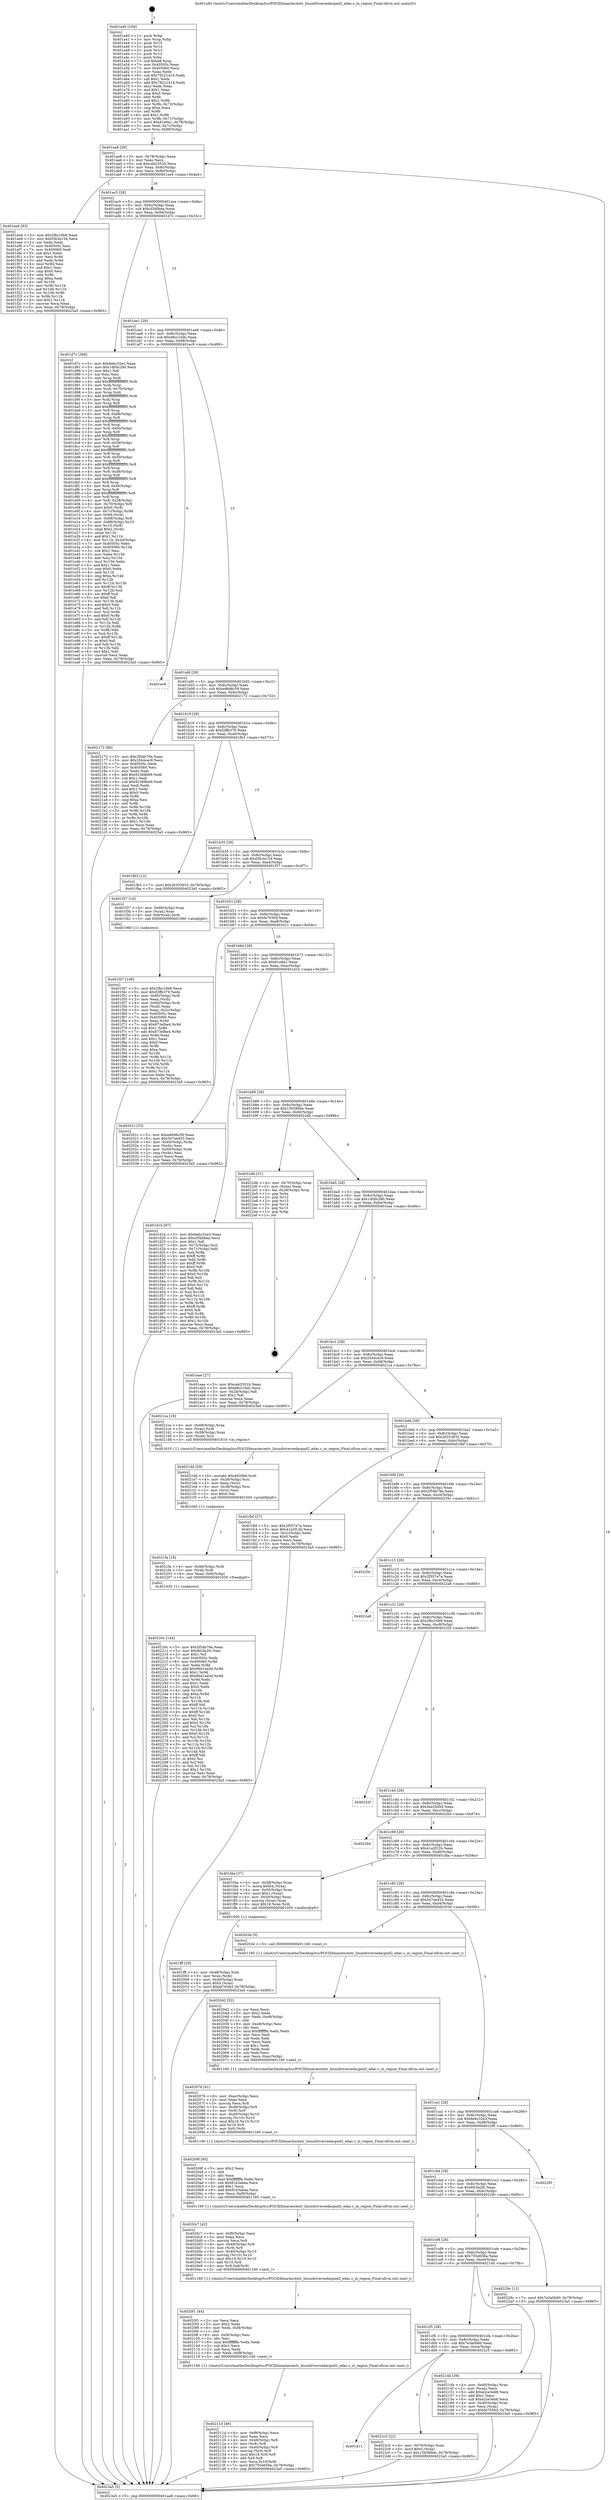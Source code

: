 digraph "0x401a40" {
  label = "0x401a40 (/mnt/c/Users/mathe/Desktop/tcc/POCII/binaries/extr_linuxdriversedacpnd2_edac.c_in_region_Final-ollvm.out::main(0))"
  labelloc = "t"
  node[shape=record]

  Entry [label="",width=0.3,height=0.3,shape=circle,fillcolor=black,style=filled]
  "0x401aa8" [label="{
     0x401aa8 [29]\l
     | [instrs]\l
     &nbsp;&nbsp;0x401aa8 \<+3\>: mov -0x78(%rbp),%eax\l
     &nbsp;&nbsp;0x401aab \<+2\>: mov %eax,%ecx\l
     &nbsp;&nbsp;0x401aad \<+6\>: sub $0xceb2551b,%ecx\l
     &nbsp;&nbsp;0x401ab3 \<+6\>: mov %eax,-0x8c(%rbp)\l
     &nbsp;&nbsp;0x401ab9 \<+6\>: mov %ecx,-0x90(%rbp)\l
     &nbsp;&nbsp;0x401abf \<+6\>: je 0000000000401ee4 \<main+0x4a4\>\l
  }"]
  "0x401ee4" [label="{
     0x401ee4 [83]\l
     | [instrs]\l
     &nbsp;&nbsp;0x401ee4 \<+5\>: mov $0x2fbc16b9,%eax\l
     &nbsp;&nbsp;0x401ee9 \<+5\>: mov $0xf3b3e154,%ecx\l
     &nbsp;&nbsp;0x401eee \<+2\>: xor %edx,%edx\l
     &nbsp;&nbsp;0x401ef0 \<+7\>: mov 0x40505c,%esi\l
     &nbsp;&nbsp;0x401ef7 \<+7\>: mov 0x405060,%edi\l
     &nbsp;&nbsp;0x401efe \<+3\>: sub $0x1,%edx\l
     &nbsp;&nbsp;0x401f01 \<+3\>: mov %esi,%r8d\l
     &nbsp;&nbsp;0x401f04 \<+3\>: add %edx,%r8d\l
     &nbsp;&nbsp;0x401f07 \<+4\>: imul %r8d,%esi\l
     &nbsp;&nbsp;0x401f0b \<+3\>: and $0x1,%esi\l
     &nbsp;&nbsp;0x401f0e \<+3\>: cmp $0x0,%esi\l
     &nbsp;&nbsp;0x401f11 \<+4\>: sete %r9b\l
     &nbsp;&nbsp;0x401f15 \<+3\>: cmp $0xa,%edi\l
     &nbsp;&nbsp;0x401f18 \<+4\>: setl %r10b\l
     &nbsp;&nbsp;0x401f1c \<+3\>: mov %r9b,%r11b\l
     &nbsp;&nbsp;0x401f1f \<+3\>: and %r10b,%r11b\l
     &nbsp;&nbsp;0x401f22 \<+3\>: xor %r10b,%r9b\l
     &nbsp;&nbsp;0x401f25 \<+3\>: or %r9b,%r11b\l
     &nbsp;&nbsp;0x401f28 \<+4\>: test $0x1,%r11b\l
     &nbsp;&nbsp;0x401f2c \<+3\>: cmovne %ecx,%eax\l
     &nbsp;&nbsp;0x401f2f \<+3\>: mov %eax,-0x78(%rbp)\l
     &nbsp;&nbsp;0x401f32 \<+5\>: jmp 00000000004023a5 \<main+0x965\>\l
  }"]
  "0x401ac5" [label="{
     0x401ac5 [28]\l
     | [instrs]\l
     &nbsp;&nbsp;0x401ac5 \<+5\>: jmp 0000000000401aca \<main+0x8a\>\l
     &nbsp;&nbsp;0x401aca \<+6\>: mov -0x8c(%rbp),%eax\l
     &nbsp;&nbsp;0x401ad0 \<+5\>: sub $0xcf3d0bea,%eax\l
     &nbsp;&nbsp;0x401ad5 \<+6\>: mov %eax,-0x94(%rbp)\l
     &nbsp;&nbsp;0x401adb \<+6\>: je 0000000000401d7c \<main+0x33c\>\l
  }"]
  Exit [label="",width=0.3,height=0.3,shape=circle,fillcolor=black,style=filled,peripheries=2]
  "0x401d7c" [label="{
     0x401d7c [306]\l
     | [instrs]\l
     &nbsp;&nbsp;0x401d7c \<+5\>: mov $0x6ebc32e3,%eax\l
     &nbsp;&nbsp;0x401d81 \<+5\>: mov $0x1d00c280,%ecx\l
     &nbsp;&nbsp;0x401d86 \<+2\>: mov $0x1,%dl\l
     &nbsp;&nbsp;0x401d88 \<+2\>: xor %esi,%esi\l
     &nbsp;&nbsp;0x401d8a \<+3\>: mov %rsp,%rdi\l
     &nbsp;&nbsp;0x401d8d \<+4\>: add $0xfffffffffffffff0,%rdi\l
     &nbsp;&nbsp;0x401d91 \<+3\>: mov %rdi,%rsp\l
     &nbsp;&nbsp;0x401d94 \<+4\>: mov %rdi,-0x70(%rbp)\l
     &nbsp;&nbsp;0x401d98 \<+3\>: mov %rsp,%rdi\l
     &nbsp;&nbsp;0x401d9b \<+4\>: add $0xfffffffffffffff0,%rdi\l
     &nbsp;&nbsp;0x401d9f \<+3\>: mov %rdi,%rsp\l
     &nbsp;&nbsp;0x401da2 \<+3\>: mov %rsp,%r8\l
     &nbsp;&nbsp;0x401da5 \<+4\>: add $0xfffffffffffffff0,%r8\l
     &nbsp;&nbsp;0x401da9 \<+3\>: mov %r8,%rsp\l
     &nbsp;&nbsp;0x401dac \<+4\>: mov %r8,-0x68(%rbp)\l
     &nbsp;&nbsp;0x401db0 \<+3\>: mov %rsp,%r8\l
     &nbsp;&nbsp;0x401db3 \<+4\>: add $0xfffffffffffffff0,%r8\l
     &nbsp;&nbsp;0x401db7 \<+3\>: mov %r8,%rsp\l
     &nbsp;&nbsp;0x401dba \<+4\>: mov %r8,-0x60(%rbp)\l
     &nbsp;&nbsp;0x401dbe \<+3\>: mov %rsp,%r8\l
     &nbsp;&nbsp;0x401dc1 \<+4\>: add $0xfffffffffffffff0,%r8\l
     &nbsp;&nbsp;0x401dc5 \<+3\>: mov %r8,%rsp\l
     &nbsp;&nbsp;0x401dc8 \<+4\>: mov %r8,-0x58(%rbp)\l
     &nbsp;&nbsp;0x401dcc \<+3\>: mov %rsp,%r8\l
     &nbsp;&nbsp;0x401dcf \<+4\>: add $0xfffffffffffffff0,%r8\l
     &nbsp;&nbsp;0x401dd3 \<+3\>: mov %r8,%rsp\l
     &nbsp;&nbsp;0x401dd6 \<+4\>: mov %r8,-0x50(%rbp)\l
     &nbsp;&nbsp;0x401dda \<+3\>: mov %rsp,%r8\l
     &nbsp;&nbsp;0x401ddd \<+4\>: add $0xfffffffffffffff0,%r8\l
     &nbsp;&nbsp;0x401de1 \<+3\>: mov %r8,%rsp\l
     &nbsp;&nbsp;0x401de4 \<+4\>: mov %r8,-0x48(%rbp)\l
     &nbsp;&nbsp;0x401de8 \<+3\>: mov %rsp,%r8\l
     &nbsp;&nbsp;0x401deb \<+4\>: add $0xfffffffffffffff0,%r8\l
     &nbsp;&nbsp;0x401def \<+3\>: mov %r8,%rsp\l
     &nbsp;&nbsp;0x401df2 \<+4\>: mov %r8,-0x40(%rbp)\l
     &nbsp;&nbsp;0x401df6 \<+3\>: mov %rsp,%r8\l
     &nbsp;&nbsp;0x401df9 \<+4\>: add $0xfffffffffffffff0,%r8\l
     &nbsp;&nbsp;0x401dfd \<+3\>: mov %r8,%rsp\l
     &nbsp;&nbsp;0x401e00 \<+4\>: mov %r8,-0x38(%rbp)\l
     &nbsp;&nbsp;0x401e04 \<+4\>: mov -0x70(%rbp),%r8\l
     &nbsp;&nbsp;0x401e08 \<+7\>: movl $0x0,(%r8)\l
     &nbsp;&nbsp;0x401e0f \<+4\>: mov -0x7c(%rbp),%r9d\l
     &nbsp;&nbsp;0x401e13 \<+3\>: mov %r9d,(%rdi)\l
     &nbsp;&nbsp;0x401e16 \<+4\>: mov -0x68(%rbp),%r8\l
     &nbsp;&nbsp;0x401e1a \<+7\>: mov -0x88(%rbp),%r10\l
     &nbsp;&nbsp;0x401e21 \<+3\>: mov %r10,(%r8)\l
     &nbsp;&nbsp;0x401e24 \<+3\>: cmpl $0x2,(%rdi)\l
     &nbsp;&nbsp;0x401e27 \<+4\>: setne %r11b\l
     &nbsp;&nbsp;0x401e2b \<+4\>: and $0x1,%r11b\l
     &nbsp;&nbsp;0x401e2f \<+4\>: mov %r11b,-0x2d(%rbp)\l
     &nbsp;&nbsp;0x401e33 \<+7\>: mov 0x40505c,%ebx\l
     &nbsp;&nbsp;0x401e3a \<+8\>: mov 0x405060,%r14d\l
     &nbsp;&nbsp;0x401e42 \<+3\>: sub $0x1,%esi\l
     &nbsp;&nbsp;0x401e45 \<+3\>: mov %ebx,%r15d\l
     &nbsp;&nbsp;0x401e48 \<+3\>: add %esi,%r15d\l
     &nbsp;&nbsp;0x401e4b \<+4\>: imul %r15d,%ebx\l
     &nbsp;&nbsp;0x401e4f \<+3\>: and $0x1,%ebx\l
     &nbsp;&nbsp;0x401e52 \<+3\>: cmp $0x0,%ebx\l
     &nbsp;&nbsp;0x401e55 \<+4\>: sete %r11b\l
     &nbsp;&nbsp;0x401e59 \<+4\>: cmp $0xa,%r14d\l
     &nbsp;&nbsp;0x401e5d \<+4\>: setl %r12b\l
     &nbsp;&nbsp;0x401e61 \<+3\>: mov %r11b,%r13b\l
     &nbsp;&nbsp;0x401e64 \<+4\>: xor $0xff,%r13b\l
     &nbsp;&nbsp;0x401e68 \<+3\>: mov %r12b,%sil\l
     &nbsp;&nbsp;0x401e6b \<+4\>: xor $0xff,%sil\l
     &nbsp;&nbsp;0x401e6f \<+3\>: xor $0x0,%dl\l
     &nbsp;&nbsp;0x401e72 \<+3\>: mov %r13b,%dil\l
     &nbsp;&nbsp;0x401e75 \<+4\>: and $0x0,%dil\l
     &nbsp;&nbsp;0x401e79 \<+3\>: and %dl,%r11b\l
     &nbsp;&nbsp;0x401e7c \<+3\>: mov %sil,%r8b\l
     &nbsp;&nbsp;0x401e7f \<+4\>: and $0x0,%r8b\l
     &nbsp;&nbsp;0x401e83 \<+3\>: and %dl,%r12b\l
     &nbsp;&nbsp;0x401e86 \<+3\>: or %r11b,%dil\l
     &nbsp;&nbsp;0x401e89 \<+3\>: or %r12b,%r8b\l
     &nbsp;&nbsp;0x401e8c \<+3\>: xor %r8b,%dil\l
     &nbsp;&nbsp;0x401e8f \<+3\>: or %sil,%r13b\l
     &nbsp;&nbsp;0x401e92 \<+4\>: xor $0xff,%r13b\l
     &nbsp;&nbsp;0x401e96 \<+3\>: or $0x0,%dl\l
     &nbsp;&nbsp;0x401e99 \<+3\>: and %dl,%r13b\l
     &nbsp;&nbsp;0x401e9c \<+3\>: or %r13b,%dil\l
     &nbsp;&nbsp;0x401e9f \<+4\>: test $0x1,%dil\l
     &nbsp;&nbsp;0x401ea3 \<+3\>: cmovne %ecx,%eax\l
     &nbsp;&nbsp;0x401ea6 \<+3\>: mov %eax,-0x78(%rbp)\l
     &nbsp;&nbsp;0x401ea9 \<+5\>: jmp 00000000004023a5 \<main+0x965\>\l
  }"]
  "0x401ae1" [label="{
     0x401ae1 [28]\l
     | [instrs]\l
     &nbsp;&nbsp;0x401ae1 \<+5\>: jmp 0000000000401ae6 \<main+0xa6\>\l
     &nbsp;&nbsp;0x401ae6 \<+6\>: mov -0x8c(%rbp),%eax\l
     &nbsp;&nbsp;0x401aec \<+5\>: sub $0xd6cc1bdc,%eax\l
     &nbsp;&nbsp;0x401af1 \<+6\>: mov %eax,-0x98(%rbp)\l
     &nbsp;&nbsp;0x401af7 \<+6\>: je 0000000000401ec9 \<main+0x489\>\l
  }"]
  "0x401d11" [label="{
     0x401d11\l
  }", style=dashed]
  "0x401ec9" [label="{
     0x401ec9\l
  }", style=dashed]
  "0x401afd" [label="{
     0x401afd [28]\l
     | [instrs]\l
     &nbsp;&nbsp;0x401afd \<+5\>: jmp 0000000000401b02 \<main+0xc2\>\l
     &nbsp;&nbsp;0x401b02 \<+6\>: mov -0x8c(%rbp),%eax\l
     &nbsp;&nbsp;0x401b08 \<+5\>: sub $0xed6d6c59,%eax\l
     &nbsp;&nbsp;0x401b0d \<+6\>: mov %eax,-0x9c(%rbp)\l
     &nbsp;&nbsp;0x401b13 \<+6\>: je 0000000000402172 \<main+0x732\>\l
  }"]
  "0x4022c5" [label="{
     0x4022c5 [22]\l
     | [instrs]\l
     &nbsp;&nbsp;0x4022c5 \<+4\>: mov -0x70(%rbp),%rax\l
     &nbsp;&nbsp;0x4022c9 \<+6\>: movl $0x0,(%rax)\l
     &nbsp;&nbsp;0x4022cf \<+7\>: movl $0x15b586be,-0x78(%rbp)\l
     &nbsp;&nbsp;0x4022d6 \<+5\>: jmp 00000000004023a5 \<main+0x965\>\l
  }"]
  "0x402172" [label="{
     0x402172 [88]\l
     | [instrs]\l
     &nbsp;&nbsp;0x402172 \<+5\>: mov $0x2f54b79a,%eax\l
     &nbsp;&nbsp;0x402177 \<+5\>: mov $0x2544cec9,%ecx\l
     &nbsp;&nbsp;0x40217c \<+7\>: mov 0x40505c,%edx\l
     &nbsp;&nbsp;0x402183 \<+7\>: mov 0x405060,%esi\l
     &nbsp;&nbsp;0x40218a \<+2\>: mov %edx,%edi\l
     &nbsp;&nbsp;0x40218c \<+6\>: add $0x92368b69,%edi\l
     &nbsp;&nbsp;0x402192 \<+3\>: sub $0x1,%edi\l
     &nbsp;&nbsp;0x402195 \<+6\>: sub $0x92368b69,%edi\l
     &nbsp;&nbsp;0x40219b \<+3\>: imul %edi,%edx\l
     &nbsp;&nbsp;0x40219e \<+3\>: and $0x1,%edx\l
     &nbsp;&nbsp;0x4021a1 \<+3\>: cmp $0x0,%edx\l
     &nbsp;&nbsp;0x4021a4 \<+4\>: sete %r8b\l
     &nbsp;&nbsp;0x4021a8 \<+3\>: cmp $0xa,%esi\l
     &nbsp;&nbsp;0x4021ab \<+4\>: setl %r9b\l
     &nbsp;&nbsp;0x4021af \<+3\>: mov %r8b,%r10b\l
     &nbsp;&nbsp;0x4021b2 \<+3\>: and %r9b,%r10b\l
     &nbsp;&nbsp;0x4021b5 \<+3\>: xor %r9b,%r8b\l
     &nbsp;&nbsp;0x4021b8 \<+3\>: or %r8b,%r10b\l
     &nbsp;&nbsp;0x4021bb \<+4\>: test $0x1,%r10b\l
     &nbsp;&nbsp;0x4021bf \<+3\>: cmovne %ecx,%eax\l
     &nbsp;&nbsp;0x4021c2 \<+3\>: mov %eax,-0x78(%rbp)\l
     &nbsp;&nbsp;0x4021c5 \<+5\>: jmp 00000000004023a5 \<main+0x965\>\l
  }"]
  "0x401b19" [label="{
     0x401b19 [28]\l
     | [instrs]\l
     &nbsp;&nbsp;0x401b19 \<+5\>: jmp 0000000000401b1e \<main+0xde\>\l
     &nbsp;&nbsp;0x401b1e \<+6\>: mov -0x8c(%rbp),%eax\l
     &nbsp;&nbsp;0x401b24 \<+5\>: sub $0xf2ffb379,%eax\l
     &nbsp;&nbsp;0x401b29 \<+6\>: mov %eax,-0xa0(%rbp)\l
     &nbsp;&nbsp;0x401b2f \<+6\>: je 0000000000401fb3 \<main+0x573\>\l
  }"]
  "0x40220c" [label="{
     0x40220c [144]\l
     | [instrs]\l
     &nbsp;&nbsp;0x40220c \<+5\>: mov $0x2f54b79a,%eax\l
     &nbsp;&nbsp;0x402211 \<+5\>: mov $0x6fc5a2fc,%esi\l
     &nbsp;&nbsp;0x402216 \<+2\>: mov $0x1,%cl\l
     &nbsp;&nbsp;0x402218 \<+7\>: mov 0x40505c,%edx\l
     &nbsp;&nbsp;0x40221f \<+8\>: mov 0x405060,%r8d\l
     &nbsp;&nbsp;0x402227 \<+3\>: mov %edx,%r9d\l
     &nbsp;&nbsp;0x40222a \<+7\>: add $0x96d1ed3d,%r9d\l
     &nbsp;&nbsp;0x402231 \<+4\>: sub $0x1,%r9d\l
     &nbsp;&nbsp;0x402235 \<+7\>: sub $0x96d1ed3d,%r9d\l
     &nbsp;&nbsp;0x40223c \<+4\>: imul %r9d,%edx\l
     &nbsp;&nbsp;0x402240 \<+3\>: and $0x1,%edx\l
     &nbsp;&nbsp;0x402243 \<+3\>: cmp $0x0,%edx\l
     &nbsp;&nbsp;0x402246 \<+4\>: sete %r10b\l
     &nbsp;&nbsp;0x40224a \<+4\>: cmp $0xa,%r8d\l
     &nbsp;&nbsp;0x40224e \<+4\>: setl %r11b\l
     &nbsp;&nbsp;0x402252 \<+3\>: mov %r10b,%bl\l
     &nbsp;&nbsp;0x402255 \<+3\>: xor $0xff,%bl\l
     &nbsp;&nbsp;0x402258 \<+3\>: mov %r11b,%r14b\l
     &nbsp;&nbsp;0x40225b \<+4\>: xor $0xff,%r14b\l
     &nbsp;&nbsp;0x40225f \<+3\>: xor $0x0,%cl\l
     &nbsp;&nbsp;0x402262 \<+3\>: mov %bl,%r15b\l
     &nbsp;&nbsp;0x402265 \<+4\>: and $0x0,%r15b\l
     &nbsp;&nbsp;0x402269 \<+3\>: and %cl,%r10b\l
     &nbsp;&nbsp;0x40226c \<+3\>: mov %r14b,%r12b\l
     &nbsp;&nbsp;0x40226f \<+4\>: and $0x0,%r12b\l
     &nbsp;&nbsp;0x402273 \<+3\>: and %cl,%r11b\l
     &nbsp;&nbsp;0x402276 \<+3\>: or %r10b,%r15b\l
     &nbsp;&nbsp;0x402279 \<+3\>: or %r11b,%r12b\l
     &nbsp;&nbsp;0x40227c \<+3\>: xor %r12b,%r15b\l
     &nbsp;&nbsp;0x40227f \<+3\>: or %r14b,%bl\l
     &nbsp;&nbsp;0x402282 \<+3\>: xor $0xff,%bl\l
     &nbsp;&nbsp;0x402285 \<+3\>: or $0x0,%cl\l
     &nbsp;&nbsp;0x402288 \<+2\>: and %cl,%bl\l
     &nbsp;&nbsp;0x40228a \<+3\>: or %bl,%r15b\l
     &nbsp;&nbsp;0x40228d \<+4\>: test $0x1,%r15b\l
     &nbsp;&nbsp;0x402291 \<+3\>: cmovne %esi,%eax\l
     &nbsp;&nbsp;0x402294 \<+3\>: mov %eax,-0x78(%rbp)\l
     &nbsp;&nbsp;0x402297 \<+5\>: jmp 00000000004023a5 \<main+0x965\>\l
  }"]
  "0x401fb3" [label="{
     0x401fb3 [12]\l
     | [instrs]\l
     &nbsp;&nbsp;0x401fb3 \<+7\>: movl $0x26353633,-0x78(%rbp)\l
     &nbsp;&nbsp;0x401fba \<+5\>: jmp 00000000004023a5 \<main+0x965\>\l
  }"]
  "0x401b35" [label="{
     0x401b35 [28]\l
     | [instrs]\l
     &nbsp;&nbsp;0x401b35 \<+5\>: jmp 0000000000401b3a \<main+0xfa\>\l
     &nbsp;&nbsp;0x401b3a \<+6\>: mov -0x8c(%rbp),%eax\l
     &nbsp;&nbsp;0x401b40 \<+5\>: sub $0xf3b3e154,%eax\l
     &nbsp;&nbsp;0x401b45 \<+6\>: mov %eax,-0xa4(%rbp)\l
     &nbsp;&nbsp;0x401b4b \<+6\>: je 0000000000401f37 \<main+0x4f7\>\l
  }"]
  "0x4021fa" [label="{
     0x4021fa [18]\l
     | [instrs]\l
     &nbsp;&nbsp;0x4021fa \<+4\>: mov -0x48(%rbp),%rdi\l
     &nbsp;&nbsp;0x4021fe \<+3\>: mov (%rdi),%rdi\l
     &nbsp;&nbsp;0x402201 \<+6\>: mov %eax,-0xfc(%rbp)\l
     &nbsp;&nbsp;0x402207 \<+5\>: call 0000000000401030 \<free@plt\>\l
     | [calls]\l
     &nbsp;&nbsp;0x401030 \{1\} (unknown)\l
  }"]
  "0x401f37" [label="{
     0x401f37 [16]\l
     | [instrs]\l
     &nbsp;&nbsp;0x401f37 \<+4\>: mov -0x68(%rbp),%rax\l
     &nbsp;&nbsp;0x401f3b \<+3\>: mov (%rax),%rax\l
     &nbsp;&nbsp;0x401f3e \<+4\>: mov 0x8(%rax),%rdi\l
     &nbsp;&nbsp;0x401f42 \<+5\>: call 0000000000401060 \<atoi@plt\>\l
     | [calls]\l
     &nbsp;&nbsp;0x401060 \{1\} (unknown)\l
  }"]
  "0x401b51" [label="{
     0x401b51 [28]\l
     | [instrs]\l
     &nbsp;&nbsp;0x401b51 \<+5\>: jmp 0000000000401b56 \<main+0x116\>\l
     &nbsp;&nbsp;0x401b56 \<+6\>: mov -0x8c(%rbp),%eax\l
     &nbsp;&nbsp;0x401b5c \<+5\>: sub $0xfa763fcf,%eax\l
     &nbsp;&nbsp;0x401b61 \<+6\>: mov %eax,-0xa8(%rbp)\l
     &nbsp;&nbsp;0x401b67 \<+6\>: je 000000000040201c \<main+0x5dc\>\l
  }"]
  "0x4021dd" [label="{
     0x4021dd [29]\l
     | [instrs]\l
     &nbsp;&nbsp;0x4021dd \<+10\>: movabs $0x4030b6,%rdi\l
     &nbsp;&nbsp;0x4021e7 \<+4\>: mov -0x38(%rbp),%rsi\l
     &nbsp;&nbsp;0x4021eb \<+2\>: mov %eax,(%rsi)\l
     &nbsp;&nbsp;0x4021ed \<+4\>: mov -0x38(%rbp),%rsi\l
     &nbsp;&nbsp;0x4021f1 \<+2\>: mov (%rsi),%esi\l
     &nbsp;&nbsp;0x4021f3 \<+2\>: mov $0x0,%al\l
     &nbsp;&nbsp;0x4021f5 \<+5\>: call 0000000000401040 \<printf@plt\>\l
     | [calls]\l
     &nbsp;&nbsp;0x401040 \{1\} (unknown)\l
  }"]
  "0x40201c" [label="{
     0x40201c [33]\l
     | [instrs]\l
     &nbsp;&nbsp;0x40201c \<+5\>: mov $0xed6d6c59,%eax\l
     &nbsp;&nbsp;0x402021 \<+5\>: mov $0x547ee453,%ecx\l
     &nbsp;&nbsp;0x402026 \<+4\>: mov -0x40(%rbp),%rdx\l
     &nbsp;&nbsp;0x40202a \<+2\>: mov (%rdx),%esi\l
     &nbsp;&nbsp;0x40202c \<+4\>: mov -0x50(%rbp),%rdx\l
     &nbsp;&nbsp;0x402030 \<+2\>: cmp (%rdx),%esi\l
     &nbsp;&nbsp;0x402032 \<+3\>: cmovl %ecx,%eax\l
     &nbsp;&nbsp;0x402035 \<+3\>: mov %eax,-0x78(%rbp)\l
     &nbsp;&nbsp;0x402038 \<+5\>: jmp 00000000004023a5 \<main+0x965\>\l
  }"]
  "0x401b6d" [label="{
     0x401b6d [28]\l
     | [instrs]\l
     &nbsp;&nbsp;0x401b6d \<+5\>: jmp 0000000000401b72 \<main+0x132\>\l
     &nbsp;&nbsp;0x401b72 \<+6\>: mov -0x8c(%rbp),%eax\l
     &nbsp;&nbsp;0x401b78 \<+5\>: sub $0x81e9a1,%eax\l
     &nbsp;&nbsp;0x401b7d \<+6\>: mov %eax,-0xac(%rbp)\l
     &nbsp;&nbsp;0x401b83 \<+6\>: je 0000000000401d1b \<main+0x2db\>\l
  }"]
  "0x401cf5" [label="{
     0x401cf5 [28]\l
     | [instrs]\l
     &nbsp;&nbsp;0x401cf5 \<+5\>: jmp 0000000000401cfa \<main+0x2ba\>\l
     &nbsp;&nbsp;0x401cfa \<+6\>: mov -0x8c(%rbp),%eax\l
     &nbsp;&nbsp;0x401d00 \<+5\>: sub $0x7e3a0b60,%eax\l
     &nbsp;&nbsp;0x401d05 \<+6\>: mov %eax,-0xe4(%rbp)\l
     &nbsp;&nbsp;0x401d0b \<+6\>: je 00000000004022c5 \<main+0x885\>\l
  }"]
  "0x401d1b" [label="{
     0x401d1b [97]\l
     | [instrs]\l
     &nbsp;&nbsp;0x401d1b \<+5\>: mov $0x6ebc32e3,%eax\l
     &nbsp;&nbsp;0x401d20 \<+5\>: mov $0xcf3d0bea,%ecx\l
     &nbsp;&nbsp;0x401d25 \<+2\>: mov $0x1,%dl\l
     &nbsp;&nbsp;0x401d27 \<+4\>: mov -0x72(%rbp),%sil\l
     &nbsp;&nbsp;0x401d2b \<+4\>: mov -0x71(%rbp),%dil\l
     &nbsp;&nbsp;0x401d2f \<+3\>: mov %sil,%r8b\l
     &nbsp;&nbsp;0x401d32 \<+4\>: xor $0xff,%r8b\l
     &nbsp;&nbsp;0x401d36 \<+3\>: mov %dil,%r9b\l
     &nbsp;&nbsp;0x401d39 \<+4\>: xor $0xff,%r9b\l
     &nbsp;&nbsp;0x401d3d \<+3\>: xor $0x0,%dl\l
     &nbsp;&nbsp;0x401d40 \<+3\>: mov %r8b,%r10b\l
     &nbsp;&nbsp;0x401d43 \<+4\>: and $0x0,%r10b\l
     &nbsp;&nbsp;0x401d47 \<+3\>: and %dl,%sil\l
     &nbsp;&nbsp;0x401d4a \<+3\>: mov %r9b,%r11b\l
     &nbsp;&nbsp;0x401d4d \<+4\>: and $0x0,%r11b\l
     &nbsp;&nbsp;0x401d51 \<+3\>: and %dl,%dil\l
     &nbsp;&nbsp;0x401d54 \<+3\>: or %sil,%r10b\l
     &nbsp;&nbsp;0x401d57 \<+3\>: or %dil,%r11b\l
     &nbsp;&nbsp;0x401d5a \<+3\>: xor %r11b,%r10b\l
     &nbsp;&nbsp;0x401d5d \<+3\>: or %r9b,%r8b\l
     &nbsp;&nbsp;0x401d60 \<+4\>: xor $0xff,%r8b\l
     &nbsp;&nbsp;0x401d64 \<+3\>: or $0x0,%dl\l
     &nbsp;&nbsp;0x401d67 \<+3\>: and %dl,%r8b\l
     &nbsp;&nbsp;0x401d6a \<+3\>: or %r8b,%r10b\l
     &nbsp;&nbsp;0x401d6d \<+4\>: test $0x1,%r10b\l
     &nbsp;&nbsp;0x401d71 \<+3\>: cmovne %ecx,%eax\l
     &nbsp;&nbsp;0x401d74 \<+3\>: mov %eax,-0x78(%rbp)\l
     &nbsp;&nbsp;0x401d77 \<+5\>: jmp 00000000004023a5 \<main+0x965\>\l
  }"]
  "0x401b89" [label="{
     0x401b89 [28]\l
     | [instrs]\l
     &nbsp;&nbsp;0x401b89 \<+5\>: jmp 0000000000401b8e \<main+0x14e\>\l
     &nbsp;&nbsp;0x401b8e \<+6\>: mov -0x8c(%rbp),%eax\l
     &nbsp;&nbsp;0x401b94 \<+5\>: sub $0x15b586be,%eax\l
     &nbsp;&nbsp;0x401b99 \<+6\>: mov %eax,-0xb0(%rbp)\l
     &nbsp;&nbsp;0x401b9f \<+6\>: je 00000000004022db \<main+0x89b\>\l
  }"]
  "0x4023a5" [label="{
     0x4023a5 [5]\l
     | [instrs]\l
     &nbsp;&nbsp;0x4023a5 \<+5\>: jmp 0000000000401aa8 \<main+0x68\>\l
  }"]
  "0x401a40" [label="{
     0x401a40 [104]\l
     | [instrs]\l
     &nbsp;&nbsp;0x401a40 \<+1\>: push %rbp\l
     &nbsp;&nbsp;0x401a41 \<+3\>: mov %rsp,%rbp\l
     &nbsp;&nbsp;0x401a44 \<+2\>: push %r15\l
     &nbsp;&nbsp;0x401a46 \<+2\>: push %r14\l
     &nbsp;&nbsp;0x401a48 \<+2\>: push %r13\l
     &nbsp;&nbsp;0x401a4a \<+2\>: push %r12\l
     &nbsp;&nbsp;0x401a4c \<+1\>: push %rbx\l
     &nbsp;&nbsp;0x401a4d \<+7\>: sub $0xe8,%rsp\l
     &nbsp;&nbsp;0x401a54 \<+7\>: mov 0x40505c,%eax\l
     &nbsp;&nbsp;0x401a5b \<+7\>: mov 0x405060,%ecx\l
     &nbsp;&nbsp;0x401a62 \<+2\>: mov %eax,%edx\l
     &nbsp;&nbsp;0x401a64 \<+6\>: sub $0x79221414,%edx\l
     &nbsp;&nbsp;0x401a6a \<+3\>: sub $0x1,%edx\l
     &nbsp;&nbsp;0x401a6d \<+6\>: add $0x79221414,%edx\l
     &nbsp;&nbsp;0x401a73 \<+3\>: imul %edx,%eax\l
     &nbsp;&nbsp;0x401a76 \<+3\>: and $0x1,%eax\l
     &nbsp;&nbsp;0x401a79 \<+3\>: cmp $0x0,%eax\l
     &nbsp;&nbsp;0x401a7c \<+4\>: sete %r8b\l
     &nbsp;&nbsp;0x401a80 \<+4\>: and $0x1,%r8b\l
     &nbsp;&nbsp;0x401a84 \<+4\>: mov %r8b,-0x72(%rbp)\l
     &nbsp;&nbsp;0x401a88 \<+3\>: cmp $0xa,%ecx\l
     &nbsp;&nbsp;0x401a8b \<+4\>: setl %r8b\l
     &nbsp;&nbsp;0x401a8f \<+4\>: and $0x1,%r8b\l
     &nbsp;&nbsp;0x401a93 \<+4\>: mov %r8b,-0x71(%rbp)\l
     &nbsp;&nbsp;0x401a97 \<+7\>: movl $0x81e9a1,-0x78(%rbp)\l
     &nbsp;&nbsp;0x401a9e \<+3\>: mov %edi,-0x7c(%rbp)\l
     &nbsp;&nbsp;0x401aa1 \<+7\>: mov %rsi,-0x88(%rbp)\l
  }"]
  "0x40214b" [label="{
     0x40214b [39]\l
     | [instrs]\l
     &nbsp;&nbsp;0x40214b \<+4\>: mov -0x40(%rbp),%rax\l
     &nbsp;&nbsp;0x40214f \<+2\>: mov (%rax),%ecx\l
     &nbsp;&nbsp;0x402151 \<+6\>: add $0xe2ce3eb8,%ecx\l
     &nbsp;&nbsp;0x402157 \<+3\>: add $0x1,%ecx\l
     &nbsp;&nbsp;0x40215a \<+6\>: sub $0xe2ce3eb8,%ecx\l
     &nbsp;&nbsp;0x402160 \<+4\>: mov -0x40(%rbp),%rax\l
     &nbsp;&nbsp;0x402164 \<+2\>: mov %ecx,(%rax)\l
     &nbsp;&nbsp;0x402166 \<+7\>: movl $0xfa763fcf,-0x78(%rbp)\l
     &nbsp;&nbsp;0x40216d \<+5\>: jmp 00000000004023a5 \<main+0x965\>\l
  }"]
  "0x401cd9" [label="{
     0x401cd9 [28]\l
     | [instrs]\l
     &nbsp;&nbsp;0x401cd9 \<+5\>: jmp 0000000000401cde \<main+0x29e\>\l
     &nbsp;&nbsp;0x401cde \<+6\>: mov -0x8c(%rbp),%eax\l
     &nbsp;&nbsp;0x401ce4 \<+5\>: sub $0x755e658a,%eax\l
     &nbsp;&nbsp;0x401ce9 \<+6\>: mov %eax,-0xe0(%rbp)\l
     &nbsp;&nbsp;0x401cef \<+6\>: je 000000000040214b \<main+0x70b\>\l
  }"]
  "0x4022db" [label="{
     0x4022db [21]\l
     | [instrs]\l
     &nbsp;&nbsp;0x4022db \<+4\>: mov -0x70(%rbp),%rax\l
     &nbsp;&nbsp;0x4022df \<+2\>: mov (%rax),%eax\l
     &nbsp;&nbsp;0x4022e1 \<+4\>: lea -0x28(%rbp),%rsp\l
     &nbsp;&nbsp;0x4022e5 \<+1\>: pop %rbx\l
     &nbsp;&nbsp;0x4022e6 \<+2\>: pop %r12\l
     &nbsp;&nbsp;0x4022e8 \<+2\>: pop %r13\l
     &nbsp;&nbsp;0x4022ea \<+2\>: pop %r14\l
     &nbsp;&nbsp;0x4022ec \<+2\>: pop %r15\l
     &nbsp;&nbsp;0x4022ee \<+1\>: pop %rbp\l
     &nbsp;&nbsp;0x4022ef \<+1\>: ret\l
  }"]
  "0x401ba5" [label="{
     0x401ba5 [28]\l
     | [instrs]\l
     &nbsp;&nbsp;0x401ba5 \<+5\>: jmp 0000000000401baa \<main+0x16a\>\l
     &nbsp;&nbsp;0x401baa \<+6\>: mov -0x8c(%rbp),%eax\l
     &nbsp;&nbsp;0x401bb0 \<+5\>: sub $0x1d00c280,%eax\l
     &nbsp;&nbsp;0x401bb5 \<+6\>: mov %eax,-0xb4(%rbp)\l
     &nbsp;&nbsp;0x401bbb \<+6\>: je 0000000000401eae \<main+0x46e\>\l
  }"]
  "0x40229c" [label="{
     0x40229c [12]\l
     | [instrs]\l
     &nbsp;&nbsp;0x40229c \<+7\>: movl $0x7e3a0b60,-0x78(%rbp)\l
     &nbsp;&nbsp;0x4022a3 \<+5\>: jmp 00000000004023a5 \<main+0x965\>\l
  }"]
  "0x401eae" [label="{
     0x401eae [27]\l
     | [instrs]\l
     &nbsp;&nbsp;0x401eae \<+5\>: mov $0xceb2551b,%eax\l
     &nbsp;&nbsp;0x401eb3 \<+5\>: mov $0xd6cc1bdc,%ecx\l
     &nbsp;&nbsp;0x401eb8 \<+3\>: mov -0x2d(%rbp),%dl\l
     &nbsp;&nbsp;0x401ebb \<+3\>: test $0x1,%dl\l
     &nbsp;&nbsp;0x401ebe \<+3\>: cmovne %ecx,%eax\l
     &nbsp;&nbsp;0x401ec1 \<+3\>: mov %eax,-0x78(%rbp)\l
     &nbsp;&nbsp;0x401ec4 \<+5\>: jmp 00000000004023a5 \<main+0x965\>\l
  }"]
  "0x401bc1" [label="{
     0x401bc1 [28]\l
     | [instrs]\l
     &nbsp;&nbsp;0x401bc1 \<+5\>: jmp 0000000000401bc6 \<main+0x186\>\l
     &nbsp;&nbsp;0x401bc6 \<+6\>: mov -0x8c(%rbp),%eax\l
     &nbsp;&nbsp;0x401bcc \<+5\>: sub $0x2544cec9,%eax\l
     &nbsp;&nbsp;0x401bd1 \<+6\>: mov %eax,-0xb8(%rbp)\l
     &nbsp;&nbsp;0x401bd7 \<+6\>: je 00000000004021ca \<main+0x78a\>\l
  }"]
  "0x401f47" [label="{
     0x401f47 [108]\l
     | [instrs]\l
     &nbsp;&nbsp;0x401f47 \<+5\>: mov $0x2fbc16b9,%ecx\l
     &nbsp;&nbsp;0x401f4c \<+5\>: mov $0xf2ffb379,%edx\l
     &nbsp;&nbsp;0x401f51 \<+4\>: mov -0x60(%rbp),%rdi\l
     &nbsp;&nbsp;0x401f55 \<+2\>: mov %eax,(%rdi)\l
     &nbsp;&nbsp;0x401f57 \<+4\>: mov -0x60(%rbp),%rdi\l
     &nbsp;&nbsp;0x401f5b \<+2\>: mov (%rdi),%eax\l
     &nbsp;&nbsp;0x401f5d \<+3\>: mov %eax,-0x2c(%rbp)\l
     &nbsp;&nbsp;0x401f60 \<+7\>: mov 0x40505c,%eax\l
     &nbsp;&nbsp;0x401f67 \<+7\>: mov 0x405060,%esi\l
     &nbsp;&nbsp;0x401f6e \<+3\>: mov %eax,%r8d\l
     &nbsp;&nbsp;0x401f71 \<+7\>: sub $0x873efbe4,%r8d\l
     &nbsp;&nbsp;0x401f78 \<+4\>: sub $0x1,%r8d\l
     &nbsp;&nbsp;0x401f7c \<+7\>: add $0x873efbe4,%r8d\l
     &nbsp;&nbsp;0x401f83 \<+4\>: imul %r8d,%eax\l
     &nbsp;&nbsp;0x401f87 \<+3\>: and $0x1,%eax\l
     &nbsp;&nbsp;0x401f8a \<+3\>: cmp $0x0,%eax\l
     &nbsp;&nbsp;0x401f8d \<+4\>: sete %r9b\l
     &nbsp;&nbsp;0x401f91 \<+3\>: cmp $0xa,%esi\l
     &nbsp;&nbsp;0x401f94 \<+4\>: setl %r10b\l
     &nbsp;&nbsp;0x401f98 \<+3\>: mov %r9b,%r11b\l
     &nbsp;&nbsp;0x401f9b \<+3\>: and %r10b,%r11b\l
     &nbsp;&nbsp;0x401f9e \<+3\>: xor %r10b,%r9b\l
     &nbsp;&nbsp;0x401fa1 \<+3\>: or %r9b,%r11b\l
     &nbsp;&nbsp;0x401fa4 \<+4\>: test $0x1,%r11b\l
     &nbsp;&nbsp;0x401fa8 \<+3\>: cmovne %edx,%ecx\l
     &nbsp;&nbsp;0x401fab \<+3\>: mov %ecx,-0x78(%rbp)\l
     &nbsp;&nbsp;0x401fae \<+5\>: jmp 00000000004023a5 \<main+0x965\>\l
  }"]
  "0x401cbd" [label="{
     0x401cbd [28]\l
     | [instrs]\l
     &nbsp;&nbsp;0x401cbd \<+5\>: jmp 0000000000401cc2 \<main+0x282\>\l
     &nbsp;&nbsp;0x401cc2 \<+6\>: mov -0x8c(%rbp),%eax\l
     &nbsp;&nbsp;0x401cc8 \<+5\>: sub $0x6fc5a2fc,%eax\l
     &nbsp;&nbsp;0x401ccd \<+6\>: mov %eax,-0xdc(%rbp)\l
     &nbsp;&nbsp;0x401cd3 \<+6\>: je 000000000040229c \<main+0x85c\>\l
  }"]
  "0x4021ca" [label="{
     0x4021ca [19]\l
     | [instrs]\l
     &nbsp;&nbsp;0x4021ca \<+4\>: mov -0x48(%rbp),%rax\l
     &nbsp;&nbsp;0x4021ce \<+3\>: mov (%rax),%rdi\l
     &nbsp;&nbsp;0x4021d1 \<+4\>: mov -0x58(%rbp),%rax\l
     &nbsp;&nbsp;0x4021d5 \<+3\>: mov (%rax),%rsi\l
     &nbsp;&nbsp;0x4021d8 \<+5\>: call 0000000000401610 \<in_region\>\l
     | [calls]\l
     &nbsp;&nbsp;0x401610 \{1\} (/mnt/c/Users/mathe/Desktop/tcc/POCII/binaries/extr_linuxdriversedacpnd2_edac.c_in_region_Final-ollvm.out::in_region)\l
  }"]
  "0x401bdd" [label="{
     0x401bdd [28]\l
     | [instrs]\l
     &nbsp;&nbsp;0x401bdd \<+5\>: jmp 0000000000401be2 \<main+0x1a2\>\l
     &nbsp;&nbsp;0x401be2 \<+6\>: mov -0x8c(%rbp),%eax\l
     &nbsp;&nbsp;0x401be8 \<+5\>: sub $0x26353633,%eax\l
     &nbsp;&nbsp;0x401bed \<+6\>: mov %eax,-0xbc(%rbp)\l
     &nbsp;&nbsp;0x401bf3 \<+6\>: je 0000000000401fbf \<main+0x57f\>\l
  }"]
  "0x4022f0" [label="{
     0x4022f0\l
  }", style=dashed]
  "0x401fbf" [label="{
     0x401fbf [27]\l
     | [instrs]\l
     &nbsp;&nbsp;0x401fbf \<+5\>: mov $0x2f557e7a,%eax\l
     &nbsp;&nbsp;0x401fc4 \<+5\>: mov $0x41a2f12b,%ecx\l
     &nbsp;&nbsp;0x401fc9 \<+3\>: mov -0x2c(%rbp),%edx\l
     &nbsp;&nbsp;0x401fcc \<+3\>: cmp $0x0,%edx\l
     &nbsp;&nbsp;0x401fcf \<+3\>: cmove %ecx,%eax\l
     &nbsp;&nbsp;0x401fd2 \<+3\>: mov %eax,-0x78(%rbp)\l
     &nbsp;&nbsp;0x401fd5 \<+5\>: jmp 00000000004023a5 \<main+0x965\>\l
  }"]
  "0x401bf9" [label="{
     0x401bf9 [28]\l
     | [instrs]\l
     &nbsp;&nbsp;0x401bf9 \<+5\>: jmp 0000000000401bfe \<main+0x1be\>\l
     &nbsp;&nbsp;0x401bfe \<+6\>: mov -0x8c(%rbp),%eax\l
     &nbsp;&nbsp;0x401c04 \<+5\>: sub $0x2f54b79a,%eax\l
     &nbsp;&nbsp;0x401c09 \<+6\>: mov %eax,-0xc0(%rbp)\l
     &nbsp;&nbsp;0x401c0f \<+6\>: je 000000000040235c \<main+0x91c\>\l
  }"]
  "0x40211d" [label="{
     0x40211d [46]\l
     | [instrs]\l
     &nbsp;&nbsp;0x40211d \<+6\>: mov -0xf8(%rbp),%ecx\l
     &nbsp;&nbsp;0x402123 \<+3\>: imul %eax,%ecx\l
     &nbsp;&nbsp;0x402126 \<+4\>: mov -0x48(%rbp),%r8\l
     &nbsp;&nbsp;0x40212a \<+3\>: mov (%r8),%r8\l
     &nbsp;&nbsp;0x40212d \<+4\>: mov -0x40(%rbp),%r9\l
     &nbsp;&nbsp;0x402131 \<+3\>: movslq (%r9),%r9\l
     &nbsp;&nbsp;0x402134 \<+4\>: imul $0x18,%r9,%r9\l
     &nbsp;&nbsp;0x402138 \<+3\>: add %r9,%r8\l
     &nbsp;&nbsp;0x40213b \<+4\>: mov %ecx,0x10(%r8)\l
     &nbsp;&nbsp;0x40213f \<+7\>: movl $0x755e658a,-0x78(%rbp)\l
     &nbsp;&nbsp;0x402146 \<+5\>: jmp 00000000004023a5 \<main+0x965\>\l
  }"]
  "0x40235c" [label="{
     0x40235c\l
  }", style=dashed]
  "0x401c15" [label="{
     0x401c15 [28]\l
     | [instrs]\l
     &nbsp;&nbsp;0x401c15 \<+5\>: jmp 0000000000401c1a \<main+0x1da\>\l
     &nbsp;&nbsp;0x401c1a \<+6\>: mov -0x8c(%rbp),%eax\l
     &nbsp;&nbsp;0x401c20 \<+5\>: sub $0x2f557e7a,%eax\l
     &nbsp;&nbsp;0x401c25 \<+6\>: mov %eax,-0xc4(%rbp)\l
     &nbsp;&nbsp;0x401c2b \<+6\>: je 00000000004022a8 \<main+0x868\>\l
  }"]
  "0x4020f1" [label="{
     0x4020f1 [44]\l
     | [instrs]\l
     &nbsp;&nbsp;0x4020f1 \<+2\>: xor %ecx,%ecx\l
     &nbsp;&nbsp;0x4020f3 \<+5\>: mov $0x2,%edx\l
     &nbsp;&nbsp;0x4020f8 \<+6\>: mov %edx,-0xf4(%rbp)\l
     &nbsp;&nbsp;0x4020fe \<+1\>: cltd\l
     &nbsp;&nbsp;0x4020ff \<+6\>: mov -0xf4(%rbp),%esi\l
     &nbsp;&nbsp;0x402105 \<+2\>: idiv %esi\l
     &nbsp;&nbsp;0x402107 \<+6\>: imul $0xfffffffe,%edx,%edx\l
     &nbsp;&nbsp;0x40210d \<+3\>: sub $0x1,%ecx\l
     &nbsp;&nbsp;0x402110 \<+2\>: sub %ecx,%edx\l
     &nbsp;&nbsp;0x402112 \<+6\>: mov %edx,-0xf8(%rbp)\l
     &nbsp;&nbsp;0x402118 \<+5\>: call 0000000000401160 \<next_i\>\l
     | [calls]\l
     &nbsp;&nbsp;0x401160 \{1\} (/mnt/c/Users/mathe/Desktop/tcc/POCII/binaries/extr_linuxdriversedacpnd2_edac.c_in_region_Final-ollvm.out::next_i)\l
  }"]
  "0x4022a8" [label="{
     0x4022a8\l
  }", style=dashed]
  "0x401c31" [label="{
     0x401c31 [28]\l
     | [instrs]\l
     &nbsp;&nbsp;0x401c31 \<+5\>: jmp 0000000000401c36 \<main+0x1f6\>\l
     &nbsp;&nbsp;0x401c36 \<+6\>: mov -0x8c(%rbp),%eax\l
     &nbsp;&nbsp;0x401c3c \<+5\>: sub $0x2fbc16b9,%eax\l
     &nbsp;&nbsp;0x401c41 \<+6\>: mov %eax,-0xc8(%rbp)\l
     &nbsp;&nbsp;0x401c47 \<+6\>: je 000000000040232f \<main+0x8ef\>\l
  }"]
  "0x4020c7" [label="{
     0x4020c7 [42]\l
     | [instrs]\l
     &nbsp;&nbsp;0x4020c7 \<+6\>: mov -0xf0(%rbp),%ecx\l
     &nbsp;&nbsp;0x4020cd \<+3\>: imul %eax,%ecx\l
     &nbsp;&nbsp;0x4020d0 \<+3\>: movslq %ecx,%r8\l
     &nbsp;&nbsp;0x4020d3 \<+4\>: mov -0x48(%rbp),%r9\l
     &nbsp;&nbsp;0x4020d7 \<+3\>: mov (%r9),%r9\l
     &nbsp;&nbsp;0x4020da \<+4\>: mov -0x40(%rbp),%r10\l
     &nbsp;&nbsp;0x4020de \<+3\>: movslq (%r10),%r10\l
     &nbsp;&nbsp;0x4020e1 \<+4\>: imul $0x18,%r10,%r10\l
     &nbsp;&nbsp;0x4020e5 \<+3\>: add %r10,%r9\l
     &nbsp;&nbsp;0x4020e8 \<+4\>: mov %r8,0x8(%r9)\l
     &nbsp;&nbsp;0x4020ec \<+5\>: call 0000000000401160 \<next_i\>\l
     | [calls]\l
     &nbsp;&nbsp;0x401160 \{1\} (/mnt/c/Users/mathe/Desktop/tcc/POCII/binaries/extr_linuxdriversedacpnd2_edac.c_in_region_Final-ollvm.out::next_i)\l
  }"]
  "0x40232f" [label="{
     0x40232f\l
  }", style=dashed]
  "0x401c4d" [label="{
     0x401c4d [28]\l
     | [instrs]\l
     &nbsp;&nbsp;0x401c4d \<+5\>: jmp 0000000000401c52 \<main+0x212\>\l
     &nbsp;&nbsp;0x401c52 \<+6\>: mov -0x8c(%rbp),%eax\l
     &nbsp;&nbsp;0x401c58 \<+5\>: sub $0x3ee55004,%eax\l
     &nbsp;&nbsp;0x401c5d \<+6\>: mov %eax,-0xcc(%rbp)\l
     &nbsp;&nbsp;0x401c63 \<+6\>: je 00000000004022b4 \<main+0x874\>\l
  }"]
  "0x40209f" [label="{
     0x40209f [40]\l
     | [instrs]\l
     &nbsp;&nbsp;0x40209f \<+5\>: mov $0x2,%ecx\l
     &nbsp;&nbsp;0x4020a4 \<+1\>: cltd\l
     &nbsp;&nbsp;0x4020a5 \<+2\>: idiv %ecx\l
     &nbsp;&nbsp;0x4020a7 \<+6\>: imul $0xfffffffe,%edx,%ecx\l
     &nbsp;&nbsp;0x4020ad \<+6\>: sub $0x81b3abea,%ecx\l
     &nbsp;&nbsp;0x4020b3 \<+3\>: add $0x1,%ecx\l
     &nbsp;&nbsp;0x4020b6 \<+6\>: add $0x81b3abea,%ecx\l
     &nbsp;&nbsp;0x4020bc \<+6\>: mov %ecx,-0xf0(%rbp)\l
     &nbsp;&nbsp;0x4020c2 \<+5\>: call 0000000000401160 \<next_i\>\l
     | [calls]\l
     &nbsp;&nbsp;0x401160 \{1\} (/mnt/c/Users/mathe/Desktop/tcc/POCII/binaries/extr_linuxdriversedacpnd2_edac.c_in_region_Final-ollvm.out::next_i)\l
  }"]
  "0x4022b4" [label="{
     0x4022b4\l
  }", style=dashed]
  "0x401c69" [label="{
     0x401c69 [28]\l
     | [instrs]\l
     &nbsp;&nbsp;0x401c69 \<+5\>: jmp 0000000000401c6e \<main+0x22e\>\l
     &nbsp;&nbsp;0x401c6e \<+6\>: mov -0x8c(%rbp),%eax\l
     &nbsp;&nbsp;0x401c74 \<+5\>: sub $0x41a2f12b,%eax\l
     &nbsp;&nbsp;0x401c79 \<+6\>: mov %eax,-0xd0(%rbp)\l
     &nbsp;&nbsp;0x401c7f \<+6\>: je 0000000000401fda \<main+0x59a\>\l
  }"]
  "0x402076" [label="{
     0x402076 [41]\l
     | [instrs]\l
     &nbsp;&nbsp;0x402076 \<+6\>: mov -0xec(%rbp),%ecx\l
     &nbsp;&nbsp;0x40207c \<+3\>: imul %eax,%ecx\l
     &nbsp;&nbsp;0x40207f \<+3\>: movslq %ecx,%r8\l
     &nbsp;&nbsp;0x402082 \<+4\>: mov -0x48(%rbp),%r9\l
     &nbsp;&nbsp;0x402086 \<+3\>: mov (%r9),%r9\l
     &nbsp;&nbsp;0x402089 \<+4\>: mov -0x40(%rbp),%r10\l
     &nbsp;&nbsp;0x40208d \<+3\>: movslq (%r10),%r10\l
     &nbsp;&nbsp;0x402090 \<+4\>: imul $0x18,%r10,%r10\l
     &nbsp;&nbsp;0x402094 \<+3\>: add %r10,%r9\l
     &nbsp;&nbsp;0x402097 \<+3\>: mov %r8,(%r9)\l
     &nbsp;&nbsp;0x40209a \<+5\>: call 0000000000401160 \<next_i\>\l
     | [calls]\l
     &nbsp;&nbsp;0x401160 \{1\} (/mnt/c/Users/mathe/Desktop/tcc/POCII/binaries/extr_linuxdriversedacpnd2_edac.c_in_region_Final-ollvm.out::next_i)\l
  }"]
  "0x401fda" [label="{
     0x401fda [37]\l
     | [instrs]\l
     &nbsp;&nbsp;0x401fda \<+4\>: mov -0x58(%rbp),%rax\l
     &nbsp;&nbsp;0x401fde \<+7\>: movq $0x64,(%rax)\l
     &nbsp;&nbsp;0x401fe5 \<+4\>: mov -0x50(%rbp),%rax\l
     &nbsp;&nbsp;0x401fe9 \<+6\>: movl $0x1,(%rax)\l
     &nbsp;&nbsp;0x401fef \<+4\>: mov -0x50(%rbp),%rax\l
     &nbsp;&nbsp;0x401ff3 \<+3\>: movslq (%rax),%rax\l
     &nbsp;&nbsp;0x401ff6 \<+4\>: imul $0x18,%rax,%rdi\l
     &nbsp;&nbsp;0x401ffa \<+5\>: call 0000000000401050 \<malloc@plt\>\l
     | [calls]\l
     &nbsp;&nbsp;0x401050 \{1\} (unknown)\l
  }"]
  "0x401c85" [label="{
     0x401c85 [28]\l
     | [instrs]\l
     &nbsp;&nbsp;0x401c85 \<+5\>: jmp 0000000000401c8a \<main+0x24a\>\l
     &nbsp;&nbsp;0x401c8a \<+6\>: mov -0x8c(%rbp),%eax\l
     &nbsp;&nbsp;0x401c90 \<+5\>: sub $0x547ee453,%eax\l
     &nbsp;&nbsp;0x401c95 \<+6\>: mov %eax,-0xd4(%rbp)\l
     &nbsp;&nbsp;0x401c9b \<+6\>: je 000000000040203d \<main+0x5fd\>\l
  }"]
  "0x401fff" [label="{
     0x401fff [29]\l
     | [instrs]\l
     &nbsp;&nbsp;0x401fff \<+4\>: mov -0x48(%rbp),%rdi\l
     &nbsp;&nbsp;0x402003 \<+3\>: mov %rax,(%rdi)\l
     &nbsp;&nbsp;0x402006 \<+4\>: mov -0x40(%rbp),%rax\l
     &nbsp;&nbsp;0x40200a \<+6\>: movl $0x0,(%rax)\l
     &nbsp;&nbsp;0x402010 \<+7\>: movl $0xfa763fcf,-0x78(%rbp)\l
     &nbsp;&nbsp;0x402017 \<+5\>: jmp 00000000004023a5 \<main+0x965\>\l
  }"]
  "0x402042" [label="{
     0x402042 [52]\l
     | [instrs]\l
     &nbsp;&nbsp;0x402042 \<+2\>: xor %ecx,%ecx\l
     &nbsp;&nbsp;0x402044 \<+5\>: mov $0x2,%edx\l
     &nbsp;&nbsp;0x402049 \<+6\>: mov %edx,-0xe8(%rbp)\l
     &nbsp;&nbsp;0x40204f \<+1\>: cltd\l
     &nbsp;&nbsp;0x402050 \<+6\>: mov -0xe8(%rbp),%esi\l
     &nbsp;&nbsp;0x402056 \<+2\>: idiv %esi\l
     &nbsp;&nbsp;0x402058 \<+6\>: imul $0xfffffffe,%edx,%edx\l
     &nbsp;&nbsp;0x40205e \<+2\>: mov %ecx,%edi\l
     &nbsp;&nbsp;0x402060 \<+2\>: sub %edx,%edi\l
     &nbsp;&nbsp;0x402062 \<+2\>: mov %ecx,%edx\l
     &nbsp;&nbsp;0x402064 \<+3\>: sub $0x1,%edx\l
     &nbsp;&nbsp;0x402067 \<+2\>: add %edx,%edi\l
     &nbsp;&nbsp;0x402069 \<+2\>: sub %edi,%ecx\l
     &nbsp;&nbsp;0x40206b \<+6\>: mov %ecx,-0xec(%rbp)\l
     &nbsp;&nbsp;0x402071 \<+5\>: call 0000000000401160 \<next_i\>\l
     | [calls]\l
     &nbsp;&nbsp;0x401160 \{1\} (/mnt/c/Users/mathe/Desktop/tcc/POCII/binaries/extr_linuxdriversedacpnd2_edac.c_in_region_Final-ollvm.out::next_i)\l
  }"]
  "0x40203d" [label="{
     0x40203d [5]\l
     | [instrs]\l
     &nbsp;&nbsp;0x40203d \<+5\>: call 0000000000401160 \<next_i\>\l
     | [calls]\l
     &nbsp;&nbsp;0x401160 \{1\} (/mnt/c/Users/mathe/Desktop/tcc/POCII/binaries/extr_linuxdriversedacpnd2_edac.c_in_region_Final-ollvm.out::next_i)\l
  }"]
  "0x401ca1" [label="{
     0x401ca1 [28]\l
     | [instrs]\l
     &nbsp;&nbsp;0x401ca1 \<+5\>: jmp 0000000000401ca6 \<main+0x266\>\l
     &nbsp;&nbsp;0x401ca6 \<+6\>: mov -0x8c(%rbp),%eax\l
     &nbsp;&nbsp;0x401cac \<+5\>: sub $0x6ebc32e3,%eax\l
     &nbsp;&nbsp;0x401cb1 \<+6\>: mov %eax,-0xd8(%rbp)\l
     &nbsp;&nbsp;0x401cb7 \<+6\>: je 00000000004022f0 \<main+0x8b0\>\l
  }"]
  Entry -> "0x401a40" [label=" 1"]
  "0x401aa8" -> "0x401ee4" [label=" 1"]
  "0x401aa8" -> "0x401ac5" [label=" 16"]
  "0x4022db" -> Exit [label=" 1"]
  "0x401ac5" -> "0x401d7c" [label=" 1"]
  "0x401ac5" -> "0x401ae1" [label=" 15"]
  "0x4022c5" -> "0x4023a5" [label=" 1"]
  "0x401ae1" -> "0x401ec9" [label=" 0"]
  "0x401ae1" -> "0x401afd" [label=" 15"]
  "0x401cf5" -> "0x401d11" [label=" 0"]
  "0x401afd" -> "0x402172" [label=" 1"]
  "0x401afd" -> "0x401b19" [label=" 14"]
  "0x401cf5" -> "0x4022c5" [label=" 1"]
  "0x401b19" -> "0x401fb3" [label=" 1"]
  "0x401b19" -> "0x401b35" [label=" 13"]
  "0x40229c" -> "0x4023a5" [label=" 1"]
  "0x401b35" -> "0x401f37" [label=" 1"]
  "0x401b35" -> "0x401b51" [label=" 12"]
  "0x40220c" -> "0x4023a5" [label=" 1"]
  "0x401b51" -> "0x40201c" [label=" 2"]
  "0x401b51" -> "0x401b6d" [label=" 10"]
  "0x4021fa" -> "0x40220c" [label=" 1"]
  "0x401b6d" -> "0x401d1b" [label=" 1"]
  "0x401b6d" -> "0x401b89" [label=" 9"]
  "0x401d1b" -> "0x4023a5" [label=" 1"]
  "0x401a40" -> "0x401aa8" [label=" 1"]
  "0x4023a5" -> "0x401aa8" [label=" 16"]
  "0x4021dd" -> "0x4021fa" [label=" 1"]
  "0x401d7c" -> "0x4023a5" [label=" 1"]
  "0x4021ca" -> "0x4021dd" [label=" 1"]
  "0x401b89" -> "0x4022db" [label=" 1"]
  "0x401b89" -> "0x401ba5" [label=" 8"]
  "0x40214b" -> "0x4023a5" [label=" 1"]
  "0x401ba5" -> "0x401eae" [label=" 1"]
  "0x401ba5" -> "0x401bc1" [label=" 7"]
  "0x401eae" -> "0x4023a5" [label=" 1"]
  "0x401ee4" -> "0x4023a5" [label=" 1"]
  "0x401f37" -> "0x401f47" [label=" 1"]
  "0x401f47" -> "0x4023a5" [label=" 1"]
  "0x401fb3" -> "0x4023a5" [label=" 1"]
  "0x401cd9" -> "0x401cf5" [label=" 1"]
  "0x401bc1" -> "0x4021ca" [label=" 1"]
  "0x401bc1" -> "0x401bdd" [label=" 6"]
  "0x402172" -> "0x4023a5" [label=" 1"]
  "0x401bdd" -> "0x401fbf" [label=" 1"]
  "0x401bdd" -> "0x401bf9" [label=" 5"]
  "0x401fbf" -> "0x4023a5" [label=" 1"]
  "0x401cbd" -> "0x401cd9" [label=" 2"]
  "0x401bf9" -> "0x40235c" [label=" 0"]
  "0x401bf9" -> "0x401c15" [label=" 5"]
  "0x401cd9" -> "0x40214b" [label=" 1"]
  "0x401c15" -> "0x4022a8" [label=" 0"]
  "0x401c15" -> "0x401c31" [label=" 5"]
  "0x401ca1" -> "0x401cbd" [label=" 3"]
  "0x401c31" -> "0x40232f" [label=" 0"]
  "0x401c31" -> "0x401c4d" [label=" 5"]
  "0x401ca1" -> "0x4022f0" [label=" 0"]
  "0x401c4d" -> "0x4022b4" [label=" 0"]
  "0x401c4d" -> "0x401c69" [label=" 5"]
  "0x401cbd" -> "0x40229c" [label=" 1"]
  "0x401c69" -> "0x401fda" [label=" 1"]
  "0x401c69" -> "0x401c85" [label=" 4"]
  "0x401fda" -> "0x401fff" [label=" 1"]
  "0x401fff" -> "0x4023a5" [label=" 1"]
  "0x40201c" -> "0x4023a5" [label=" 2"]
  "0x40211d" -> "0x4023a5" [label=" 1"]
  "0x401c85" -> "0x40203d" [label=" 1"]
  "0x401c85" -> "0x401ca1" [label=" 3"]
  "0x40203d" -> "0x402042" [label=" 1"]
  "0x402042" -> "0x402076" [label=" 1"]
  "0x402076" -> "0x40209f" [label=" 1"]
  "0x40209f" -> "0x4020c7" [label=" 1"]
  "0x4020c7" -> "0x4020f1" [label=" 1"]
  "0x4020f1" -> "0x40211d" [label=" 1"]
}
